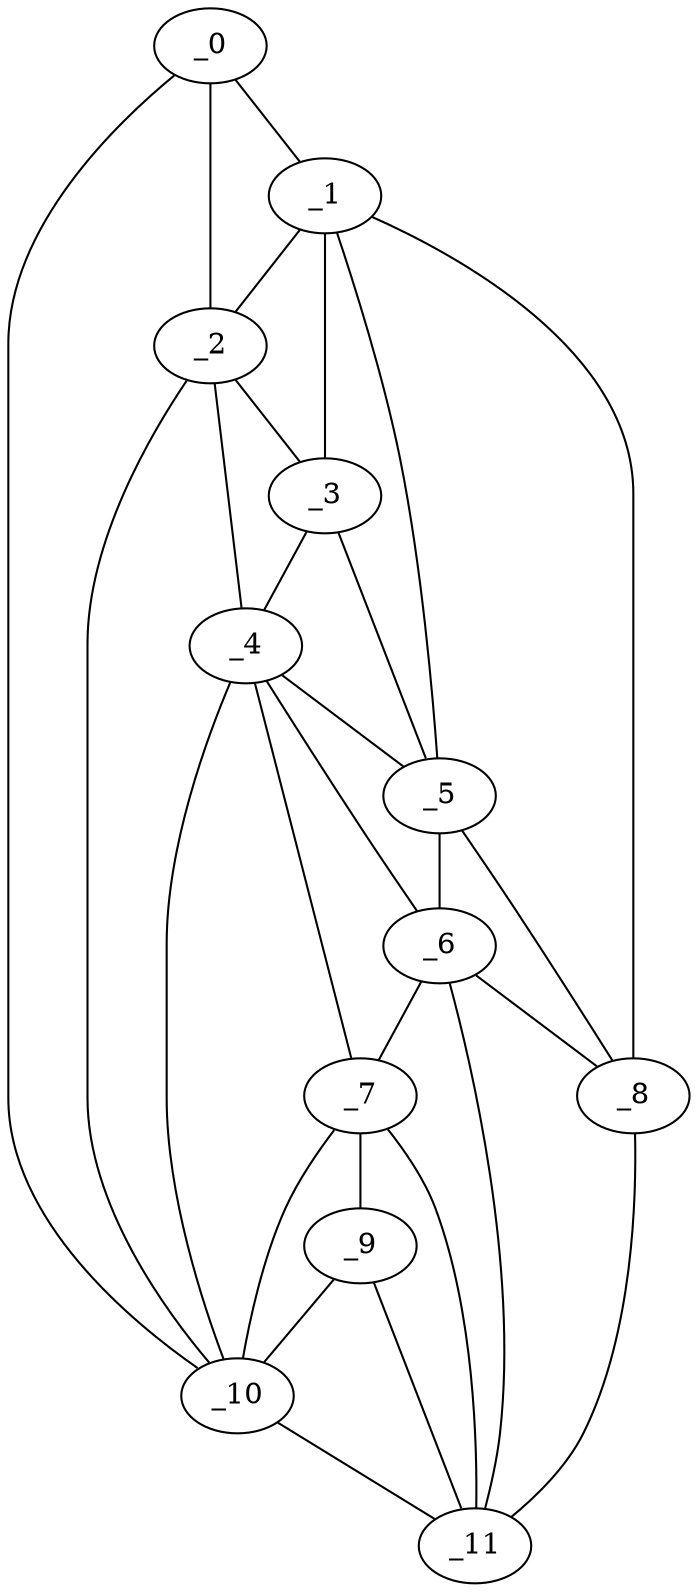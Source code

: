 graph "obj73__255.gxl" {
	_0	 [x=13,
		y=79];
	_1	 [x=70,
		y=83];
	_0 -- _1	 [valence=1];
	_2	 [x=83,
		y=80];
	_0 -- _2	 [valence=2];
	_10	 [x=121,
		y=66];
	_0 -- _10	 [valence=1];
	_1 -- _2	 [valence=2];
	_3	 [x=88,
		y=81];
	_1 -- _3	 [valence=2];
	_5	 [x=93,
		y=83];
	_1 -- _5	 [valence=2];
	_8	 [x=118,
		y=86];
	_1 -- _8	 [valence=1];
	_2 -- _3	 [valence=2];
	_4	 [x=93,
		y=80];
	_2 -- _4	 [valence=2];
	_2 -- _10	 [valence=1];
	_3 -- _4	 [valence=2];
	_3 -- _5	 [valence=2];
	_4 -- _5	 [valence=2];
	_6	 [x=113,
		y=83];
	_4 -- _6	 [valence=1];
	_7	 [x=116,
		y=74];
	_4 -- _7	 [valence=1];
	_4 -- _10	 [valence=2];
	_5 -- _6	 [valence=2];
	_5 -- _8	 [valence=1];
	_6 -- _7	 [valence=2];
	_6 -- _8	 [valence=2];
	_11	 [x=121,
		y=81];
	_6 -- _11	 [valence=2];
	_9	 [x=120,
		y=75];
	_7 -- _9	 [valence=2];
	_7 -- _10	 [valence=1];
	_7 -- _11	 [valence=1];
	_8 -- _11	 [valence=1];
	_9 -- _10	 [valence=2];
	_9 -- _11	 [valence=1];
	_10 -- _11	 [valence=1];
}
